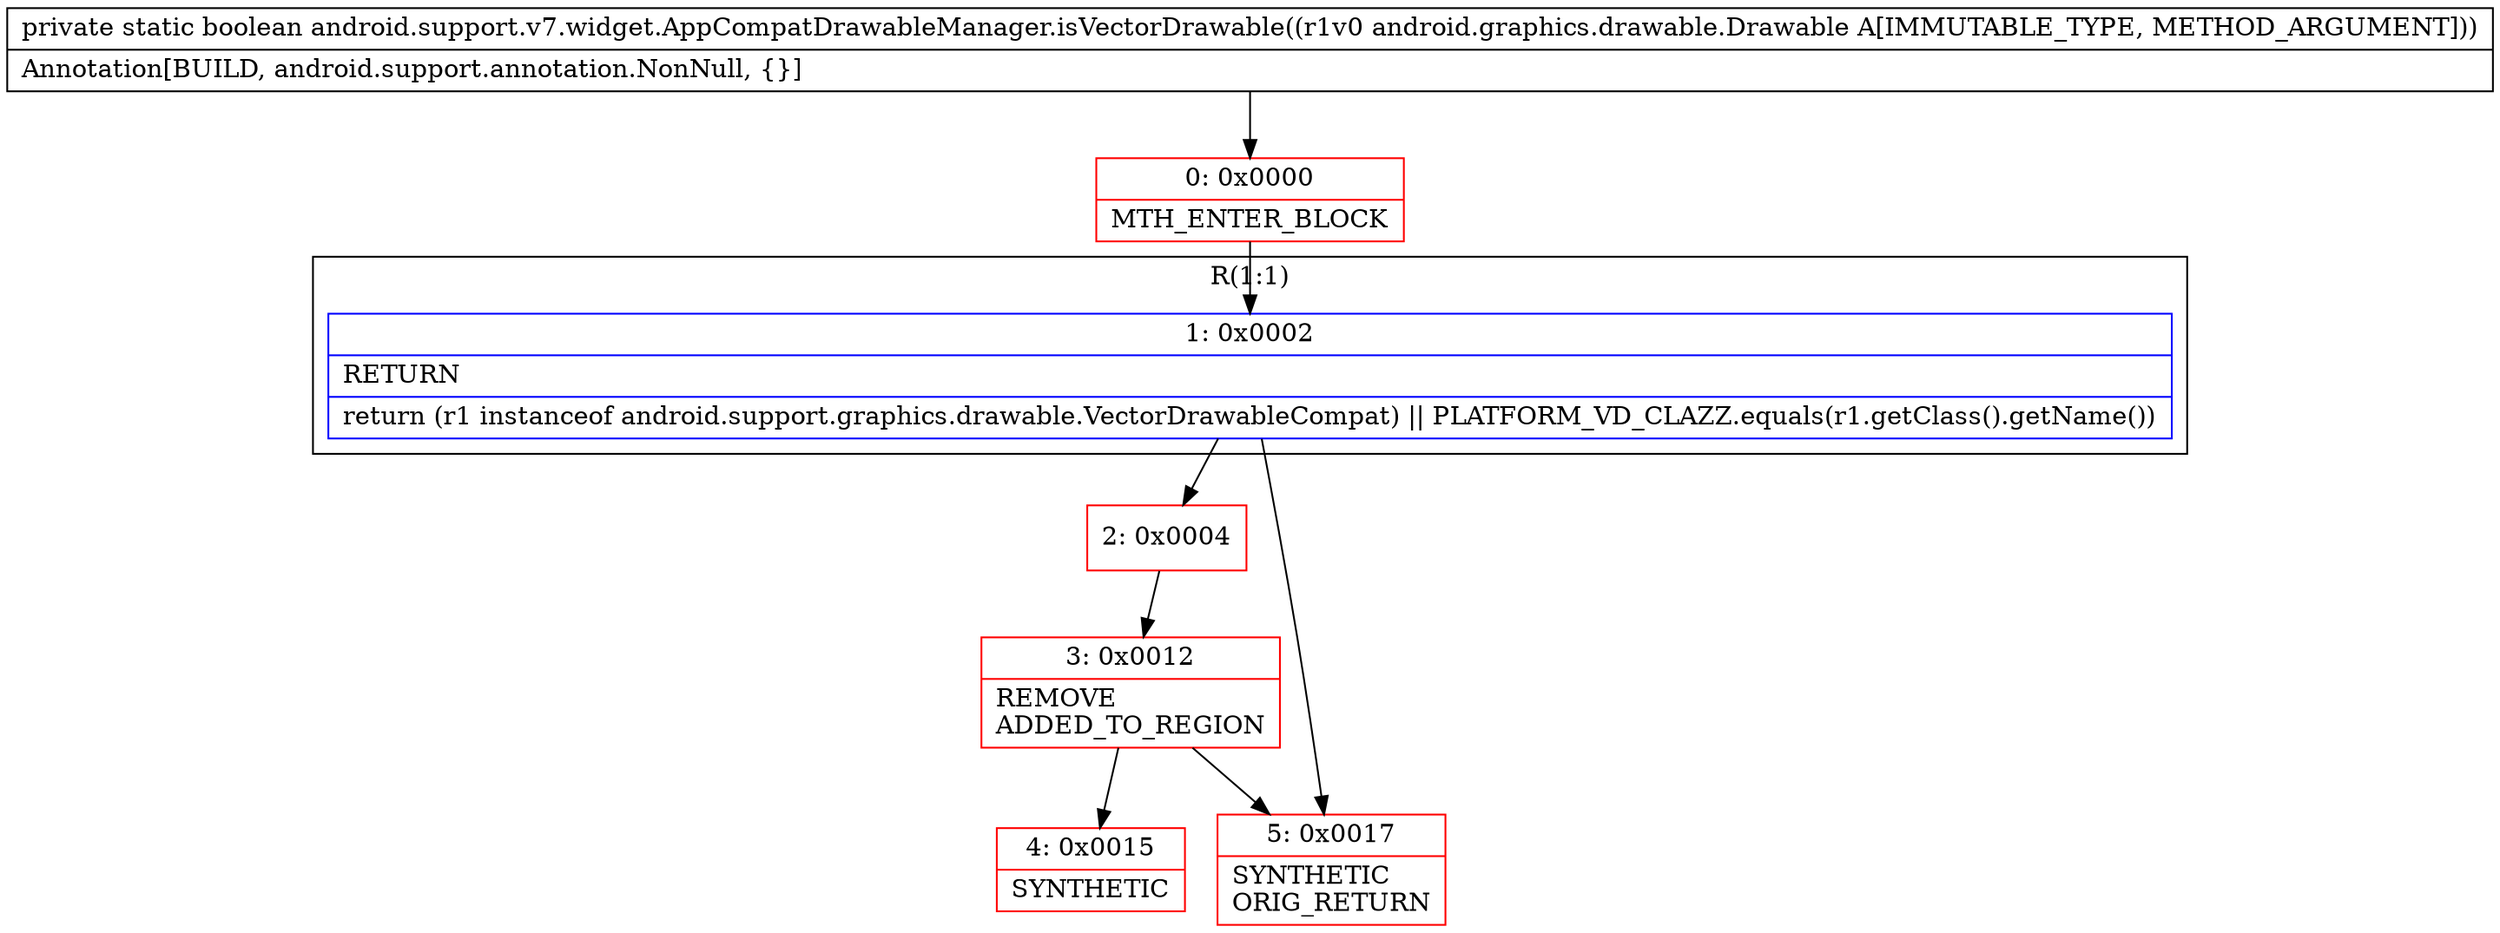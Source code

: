 digraph "CFG forandroid.support.v7.widget.AppCompatDrawableManager.isVectorDrawable(Landroid\/graphics\/drawable\/Drawable;)Z" {
subgraph cluster_Region_473783365 {
label = "R(1:1)";
node [shape=record,color=blue];
Node_1 [shape=record,label="{1\:\ 0x0002|RETURN\l|return (r1 instanceof android.support.graphics.drawable.VectorDrawableCompat) \|\| PLATFORM_VD_CLAZZ.equals(r1.getClass().getName())\l}"];
}
Node_0 [shape=record,color=red,label="{0\:\ 0x0000|MTH_ENTER_BLOCK\l}"];
Node_2 [shape=record,color=red,label="{2\:\ 0x0004}"];
Node_3 [shape=record,color=red,label="{3\:\ 0x0012|REMOVE\lADDED_TO_REGION\l}"];
Node_4 [shape=record,color=red,label="{4\:\ 0x0015|SYNTHETIC\l}"];
Node_5 [shape=record,color=red,label="{5\:\ 0x0017|SYNTHETIC\lORIG_RETURN\l}"];
MethodNode[shape=record,label="{private static boolean android.support.v7.widget.AppCompatDrawableManager.isVectorDrawable((r1v0 android.graphics.drawable.Drawable A[IMMUTABLE_TYPE, METHOD_ARGUMENT]))  | Annotation[BUILD, android.support.annotation.NonNull, \{\}]\l}"];
MethodNode -> Node_0;
Node_1 -> Node_2;
Node_1 -> Node_5;
Node_0 -> Node_1;
Node_2 -> Node_3;
Node_3 -> Node_4;
Node_3 -> Node_5;
}

